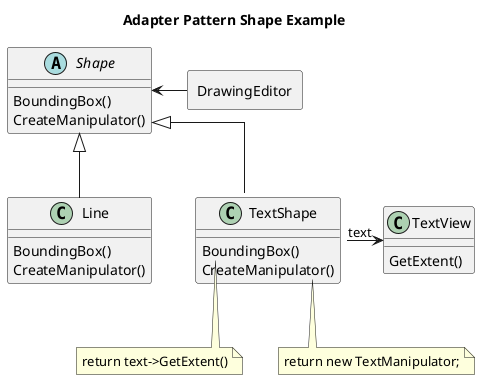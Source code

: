 @startuml

allowmixing
skinparam linetype ortho

title Adapter Pattern Shape Example

rectangle DrawingEditor

together {
    abstract class Shape
    class Line
    class TextShape
}

class TextView

Shape : BoundingBox()
Shape : CreateManipulator()

Line : BoundingBox()
Line : CreateManipulator()

TextShape : BoundingBox()
TextShape : CreateManipulator()

TextView : GetExtent()

Shape <|-- Line
Shape <|-- TextShape

DrawingEditor -> Shape

TextShape "text" -> TextView

note as nTextShapeBoundingBox
    return text->GetExtent()
end note
nTextShapeBoundingBox .up. TextShape::BoundingBox

note as nTextShapeCreateManipulator
    return new TextManipulator;
end note
nTextShapeCreateManipulator .up. TextShape::CreateManipulator

@enduml

